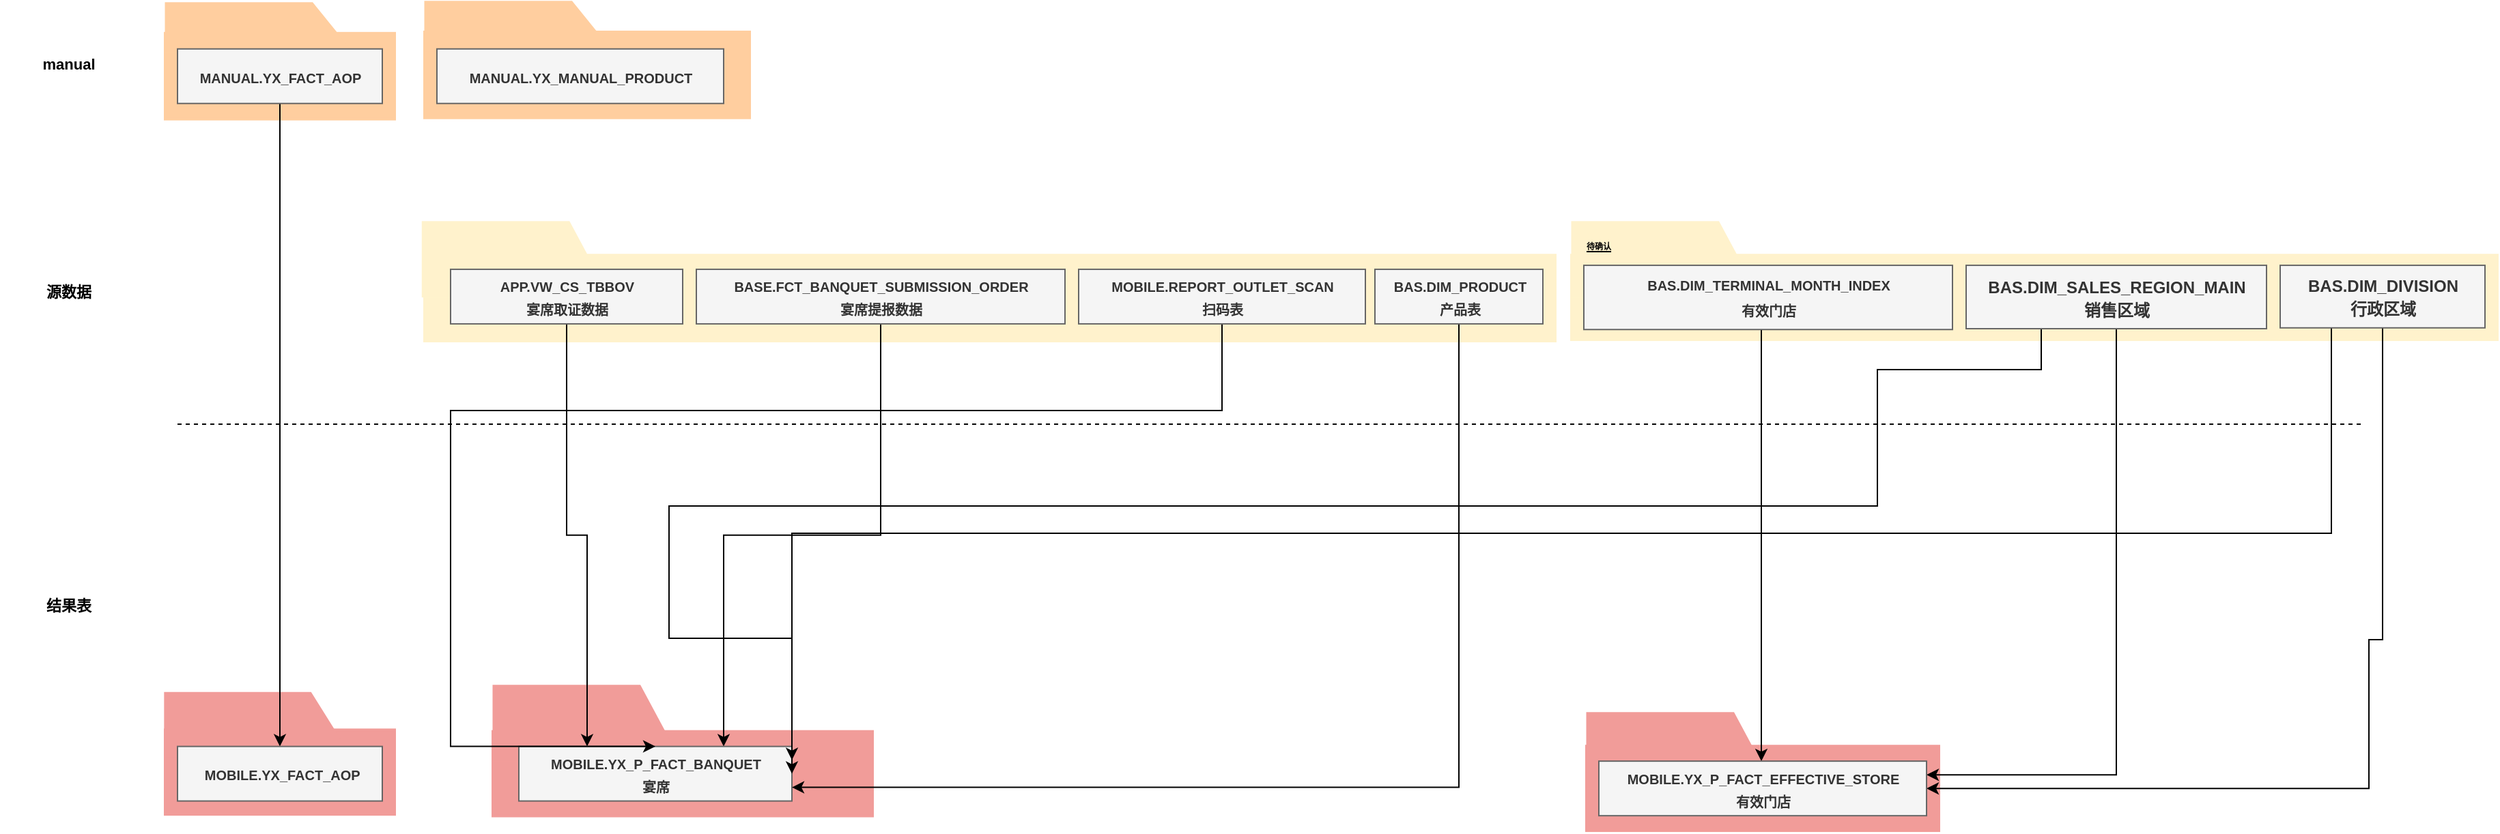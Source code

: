 <mxfile version="20.2.7" type="github">
  <diagram id="CyCotAOFs8CiSxoiARDL" name="第 1 页">
    <mxGraphModel dx="1849" dy="1605" grid="1" gridSize="10" guides="1" tooltips="1" connect="1" arrows="1" fold="1" page="1" pageScale="1" pageWidth="827" pageHeight="1169" math="0" shadow="0">
      <root>
        <mxCell id="0" />
        <mxCell id="1" parent="0" />
        <mxCell id="F4v2m7QhixWUKQoDDuh9-5" value="" style="shape=ext;double=1;rounded=0;whiteSpace=wrap;html=1;shadow=0;sketch=0;fillColor=#F19C99;strokeColor=none;" vertex="1" parent="1">
          <mxGeometry x="30" y="423.17" width="170" height="63.91" as="geometry" />
        </mxCell>
        <mxCell id="F4v2m7QhixWUKQoDDuh9-6" value="" style="shape=manualInput;whiteSpace=wrap;html=1;rounded=0;shadow=0;sketch=0;rotation=90;fillColor=#F19C99;strokeColor=none;" vertex="1" parent="1">
          <mxGeometry x="75.06" y="351.45" width="47.88" height="137.68" as="geometry" />
        </mxCell>
        <mxCell id="hh0cbMtGUYLOpiCmS87g-9" value="" style="shape=ext;double=1;rounded=0;whiteSpace=wrap;html=1;shadow=0;sketch=0;fillColor=#F19C99;strokeColor=none;" parent="1" vertex="1">
          <mxGeometry x="270" y="424.34" width="280" height="63.91" as="geometry" />
        </mxCell>
        <mxCell id="hh0cbMtGUYLOpiCmS87g-10" value="" style="shape=manualInput;whiteSpace=wrap;html=1;rounded=0;shadow=0;sketch=0;rotation=90;fillColor=#F19C99;strokeColor=none;" parent="1" vertex="1">
          <mxGeometry x="311.88" y="350" width="56" height="138.25" as="geometry" />
        </mxCell>
        <mxCell id="hh0cbMtGUYLOpiCmS87g-22" value="" style="shape=ext;double=1;rounded=0;whiteSpace=wrap;html=1;shadow=0;sketch=0;fillColor=#F19C99;strokeColor=none;" parent="1" vertex="1">
          <mxGeometry x="1071" y="435.12" width="260" height="63.91" as="geometry" />
        </mxCell>
        <mxCell id="hh0cbMtGUYLOpiCmS87g-23" value="" style="shape=manualInput;whiteSpace=wrap;html=1;rounded=0;shadow=0;sketch=0;rotation=90;fillColor=#F19C99;strokeColor=none;" parent="1" vertex="1">
          <mxGeometry x="1112.88" y="370" width="56" height="138.25" as="geometry" />
        </mxCell>
        <mxCell id="hh0cbMtGUYLOpiCmS87g-1" value="" style="shape=ext;double=1;rounded=0;whiteSpace=wrap;html=1;shadow=0;sketch=0;fillColor=#fff2cc;strokeColor=none;" parent="1" vertex="1">
          <mxGeometry x="220" y="75.12" width="830" height="64.88" as="geometry" />
        </mxCell>
        <mxCell id="hh0cbMtGUYLOpiCmS87g-4" value="" style="shape=manualInput;whiteSpace=wrap;html=1;rounded=0;shadow=0;sketch=0;rotation=90;fillColor=#fff2cc;strokeColor=none;" parent="1" vertex="1">
          <mxGeometry x="260" y="10" width="56" height="138.25" as="geometry" />
        </mxCell>
        <mxCell id="hh0cbMtGUYLOpiCmS87g-42" style="edgeStyle=orthogonalEdgeStyle;rounded=0;orthogonalLoop=1;jettySize=auto;html=1;exitX=0.5;exitY=1;exitDx=0;exitDy=0;entryX=0.25;entryY=0;entryDx=0;entryDy=0;fontSize=6;" parent="1" source="hh0cbMtGUYLOpiCmS87g-5" target="hh0cbMtGUYLOpiCmS87g-11" edge="1">
          <mxGeometry relative="1" as="geometry" />
        </mxCell>
        <mxCell id="hh0cbMtGUYLOpiCmS87g-5" value="&lt;font style=&quot;font-size: 10px;&quot;&gt;APP.VW_CS_TBBOV&lt;br&gt;宴席取证数据&lt;/font&gt;" style="text;strokeColor=#666666;fillColor=#f5f5f5;html=1;fontSize=14;fontStyle=1;verticalAlign=middle;align=center;rounded=0;shadow=0;sketch=0;arcSize=12;strokeWidth=1;fontColor=#333333;" parent="1" vertex="1">
          <mxGeometry x="240" y="86.46" width="170" height="40" as="geometry" />
        </mxCell>
        <mxCell id="hh0cbMtGUYLOpiCmS87g-33" style="edgeStyle=orthogonalEdgeStyle;rounded=0;orthogonalLoop=1;jettySize=auto;html=1;exitX=0.5;exitY=1;exitDx=0;exitDy=0;entryX=0.75;entryY=0;entryDx=0;entryDy=0;fontSize=6;" parent="1" source="hh0cbMtGUYLOpiCmS87g-8" target="hh0cbMtGUYLOpiCmS87g-11" edge="1">
          <mxGeometry relative="1" as="geometry" />
        </mxCell>
        <mxCell id="hh0cbMtGUYLOpiCmS87g-8" value="&lt;font style=&quot;font-size: 10px;&quot;&gt;BASE.FCT_BANQUET_SUBMISSION_ORDER&lt;br&gt;宴席提报数据&lt;/font&gt;" style="text;strokeColor=#666666;fillColor=#f5f5f5;html=1;fontSize=14;fontStyle=1;verticalAlign=middle;align=center;rounded=0;shadow=0;sketch=0;arcSize=12;strokeWidth=1;fontColor=#333333;" parent="1" vertex="1">
          <mxGeometry x="420" y="86.46" width="270" height="40" as="geometry" />
        </mxCell>
        <mxCell id="hh0cbMtGUYLOpiCmS87g-11" value="&lt;font style=&quot;font-size: 10px;&quot;&gt;MOBILE.YX_P_FACT_BANQUET&lt;br&gt;宴席&lt;/font&gt;" style="text;strokeColor=#666666;fillColor=#f5f5f5;html=1;fontSize=14;fontStyle=1;verticalAlign=middle;align=center;rounded=0;shadow=0;sketch=0;arcSize=12;strokeWidth=1;fontColor=#333333;" parent="1" vertex="1">
          <mxGeometry x="290" y="436.3" width="200" height="40" as="geometry" />
        </mxCell>
        <mxCell id="hh0cbMtGUYLOpiCmS87g-15" value="" style="shape=ext;double=1;rounded=0;whiteSpace=wrap;html=1;shadow=0;sketch=0;fillColor=#fff2cc;strokeColor=none;" parent="1" vertex="1">
          <mxGeometry x="1060" y="75.12" width="680" height="63.91" as="geometry" />
        </mxCell>
        <mxCell id="hh0cbMtGUYLOpiCmS87g-16" value="" style="shape=manualInput;whiteSpace=wrap;html=1;rounded=0;shadow=0;sketch=0;rotation=90;fillColor=#fff2cc;strokeColor=none;" parent="1" vertex="1">
          <mxGeometry x="1101.88" y="10" width="56" height="138.25" as="geometry" />
        </mxCell>
        <mxCell id="hh0cbMtGUYLOpiCmS87g-26" style="edgeStyle=orthogonalEdgeStyle;rounded=0;orthogonalLoop=1;jettySize=auto;html=1;fontSize=12;" parent="1" source="hh0cbMtGUYLOpiCmS87g-17" target="hh0cbMtGUYLOpiCmS87g-24" edge="1">
          <mxGeometry relative="1" as="geometry">
            <Array as="points">
              <mxPoint x="1200" y="290" />
              <mxPoint x="1200" y="290" />
            </Array>
          </mxGeometry>
        </mxCell>
        <mxCell id="hh0cbMtGUYLOpiCmS87g-17" value="&lt;font style=&quot;font-size: 10px;&quot;&gt;&lt;br&gt;&lt;table width=&quot;69&quot; cellspacing=&quot;0&quot; cellpadding=&quot;0&quot; border=&quot;0&quot;&gt;&lt;tbody&gt;&lt;tr style=&quot;height:14.0pt&quot; height=&quot;19&quot;&gt;  &lt;td style=&quot;height:14.0pt;width:52pt&quot; width=&quot;69&quot; height=&quot;19&quot;&gt;BAS.DIM_TERMINAL_MONTH_INDEX&lt;/td&gt;&lt;/tr&gt;&lt;/tbody&gt;&lt;/table&gt;有效门店&lt;br&gt;&lt;br&gt;&lt;/font&gt;" style="text;strokeColor=#666666;fillColor=#f5f5f5;html=1;fontSize=14;fontStyle=1;verticalAlign=middle;align=center;rounded=0;shadow=0;sketch=0;arcSize=12;strokeWidth=1;fontColor=#333333;" parent="1" vertex="1">
          <mxGeometry x="1070" y="83.54" width="270" height="47.08" as="geometry" />
        </mxCell>
        <mxCell id="hh0cbMtGUYLOpiCmS87g-46" style="edgeStyle=orthogonalEdgeStyle;rounded=0;orthogonalLoop=1;jettySize=auto;html=1;exitX=0.25;exitY=1;exitDx=0;exitDy=0;entryX=1;entryY=0.25;entryDx=0;entryDy=0;fontSize=6;" parent="1" source="hh0cbMtGUYLOpiCmS87g-18" target="hh0cbMtGUYLOpiCmS87g-11" edge="1">
          <mxGeometry relative="1" as="geometry">
            <Array as="points">
              <mxPoint x="1405" y="160" />
              <mxPoint x="1285" y="160" />
              <mxPoint x="1285" y="260" />
              <mxPoint x="400" y="260" />
              <mxPoint x="400" y="357" />
            </Array>
          </mxGeometry>
        </mxCell>
        <mxCell id="hh0cbMtGUYLOpiCmS87g-50" style="edgeStyle=orthogonalEdgeStyle;rounded=0;orthogonalLoop=1;jettySize=auto;html=1;exitX=0.5;exitY=1;exitDx=0;exitDy=0;entryX=1;entryY=0.25;entryDx=0;entryDy=0;fontSize=6;" parent="1" source="hh0cbMtGUYLOpiCmS87g-18" target="hh0cbMtGUYLOpiCmS87g-24" edge="1">
          <mxGeometry relative="1" as="geometry" />
        </mxCell>
        <mxCell id="hh0cbMtGUYLOpiCmS87g-18" value="&lt;font style=&quot;&quot;&gt;&lt;font style=&quot;font-size: 12px;&quot;&gt;BAS.DIM_SALES_REGION_MAIN&lt;br&gt;销售区域&lt;/font&gt;&lt;br&gt;&lt;/font&gt;" style="text;strokeColor=#666666;fillColor=#f5f5f5;html=1;fontSize=14;fontStyle=1;verticalAlign=middle;align=center;rounded=0;shadow=0;sketch=0;arcSize=12;strokeWidth=1;fontColor=#333333;" parent="1" vertex="1">
          <mxGeometry x="1350" y="83.54" width="220" height="46.46" as="geometry" />
        </mxCell>
        <mxCell id="hh0cbMtGUYLOpiCmS87g-28" style="edgeStyle=orthogonalEdgeStyle;rounded=0;orthogonalLoop=1;jettySize=auto;html=1;exitX=0.5;exitY=1;exitDx=0;exitDy=0;entryX=1;entryY=0.5;entryDx=0;entryDy=0;fontSize=12;" parent="1" source="hh0cbMtGUYLOpiCmS87g-21" target="hh0cbMtGUYLOpiCmS87g-24" edge="1">
          <mxGeometry relative="1" as="geometry">
            <Array as="points">
              <mxPoint x="1645" y="358" />
            </Array>
          </mxGeometry>
        </mxCell>
        <mxCell id="hh0cbMtGUYLOpiCmS87g-49" style="edgeStyle=orthogonalEdgeStyle;rounded=0;orthogonalLoop=1;jettySize=auto;html=1;exitX=0.25;exitY=1;exitDx=0;exitDy=0;entryX=1;entryY=0.5;entryDx=0;entryDy=0;fontSize=6;" parent="1" source="hh0cbMtGUYLOpiCmS87g-21" target="hh0cbMtGUYLOpiCmS87g-11" edge="1">
          <mxGeometry relative="1" as="geometry">
            <Array as="points">
              <mxPoint x="1618" y="280" />
              <mxPoint x="490" y="280" />
              <mxPoint x="490" y="367" />
            </Array>
          </mxGeometry>
        </mxCell>
        <mxCell id="hh0cbMtGUYLOpiCmS87g-21" value="&lt;font style=&quot;font-size: 12px;&quot;&gt;BAS.DIM_DIVISION&lt;br&gt;行政区域&lt;br&gt;&lt;/font&gt;" style="text;strokeColor=#666666;fillColor=#f5f5f5;html=1;fontSize=14;fontStyle=1;verticalAlign=middle;align=center;rounded=0;shadow=0;sketch=0;arcSize=12;strokeWidth=1;fontColor=#333333;" parent="1" vertex="1">
          <mxGeometry x="1580" y="83.54" width="150" height="45.84" as="geometry" />
        </mxCell>
        <mxCell id="hh0cbMtGUYLOpiCmS87g-24" value="&lt;font style=&quot;font-size: 10px;&quot;&gt;MOBILE.YX_P_FACT_EFFECTIVE_STORE&lt;br&gt;有效门店&lt;br&gt;&lt;/font&gt;" style="text;strokeColor=#666666;fillColor=#f5f5f5;html=1;fontSize=14;fontStyle=1;verticalAlign=middle;align=center;rounded=0;shadow=0;sketch=0;arcSize=12;strokeWidth=1;fontColor=#333333;" parent="1" vertex="1">
          <mxGeometry x="1081" y="447.08" width="240" height="40" as="geometry" />
        </mxCell>
        <mxCell id="hh0cbMtGUYLOpiCmS87g-31" value="&lt;font style=&quot;font-size: 6px;&quot;&gt;&lt;u style=&quot;&quot;&gt;待确认&lt;/u&gt;&lt;/font&gt;" style="text;strokeColor=none;fillColor=none;html=1;fontSize=24;fontStyle=1;verticalAlign=middle;align=left;" parent="1" vertex="1">
          <mxGeometry x="1070" y="43.54" width="100" height="40" as="geometry" />
        </mxCell>
        <mxCell id="hh0cbMtGUYLOpiCmS87g-41" value="" style="endArrow=none;dashed=1;html=1;rounded=0;fontSize=6;" parent="1" edge="1">
          <mxGeometry width="50" height="50" relative="1" as="geometry">
            <mxPoint x="40" y="200" as="sourcePoint" />
            <mxPoint x="1640" y="200" as="targetPoint" />
            <Array as="points" />
          </mxGeometry>
        </mxCell>
        <mxCell id="hh0cbMtGUYLOpiCmS87g-45" style="edgeStyle=orthogonalEdgeStyle;rounded=0;orthogonalLoop=1;jettySize=auto;html=1;exitX=0.5;exitY=1;exitDx=0;exitDy=0;entryX=0.5;entryY=0;entryDx=0;entryDy=0;fontSize=6;" parent="1" source="hh0cbMtGUYLOpiCmS87g-44" target="hh0cbMtGUYLOpiCmS87g-11" edge="1">
          <mxGeometry relative="1" as="geometry">
            <Array as="points">
              <mxPoint x="805" y="190" />
              <mxPoint x="240" y="190" />
            </Array>
          </mxGeometry>
        </mxCell>
        <mxCell id="hh0cbMtGUYLOpiCmS87g-44" value="&lt;font style=&quot;font-size: 10px;&quot;&gt;MOBILE.REPORT_OUTLET_SCAN&lt;br&gt;扫码表&lt;br&gt;&lt;/font&gt;" style="text;strokeColor=#666666;fillColor=#f5f5f5;html=1;fontSize=14;fontStyle=1;verticalAlign=middle;align=center;rounded=0;shadow=0;sketch=0;arcSize=12;strokeWidth=1;fontColor=#333333;" parent="1" vertex="1">
          <mxGeometry x="700" y="86.46" width="210" height="40" as="geometry" />
        </mxCell>
        <mxCell id="hh0cbMtGUYLOpiCmS87g-55" style="edgeStyle=orthogonalEdgeStyle;rounded=0;orthogonalLoop=1;jettySize=auto;html=1;exitX=0.5;exitY=1;exitDx=0;exitDy=0;entryX=1;entryY=0.75;entryDx=0;entryDy=0;fontSize=10;" parent="1" source="hh0cbMtGUYLOpiCmS87g-53" target="hh0cbMtGUYLOpiCmS87g-11" edge="1">
          <mxGeometry relative="1" as="geometry" />
        </mxCell>
        <mxCell id="hh0cbMtGUYLOpiCmS87g-53" value="&lt;font style=&quot;font-size: 10px;&quot;&gt;BAS.DIM_PRODUCT&lt;br&gt;产品表&lt;br&gt;&lt;/font&gt;" style="text;strokeColor=#666666;fillColor=#f5f5f5;html=1;fontSize=14;fontStyle=1;verticalAlign=middle;align=center;rounded=0;shadow=0;sketch=0;arcSize=12;strokeWidth=1;fontColor=#333333;" parent="1" vertex="1">
          <mxGeometry x="917" y="86.46" width="123" height="40" as="geometry" />
        </mxCell>
        <mxCell id="hh0cbMtGUYLOpiCmS87g-56" value="&lt;font style=&quot;font-size: 11px;&quot;&gt;源数据&lt;/font&gt;" style="text;strokeColor=none;fillColor=none;html=1;fontSize=24;fontStyle=1;verticalAlign=middle;align=center;" parent="1" vertex="1">
          <mxGeometry x="-90" y="79.38" width="100" height="40" as="geometry" />
        </mxCell>
        <mxCell id="hh0cbMtGUYLOpiCmS87g-57" value="&lt;font style=&quot;font-size: 11px;&quot;&gt;结果表&lt;/font&gt;" style="text;strokeColor=none;fillColor=none;html=1;fontSize=24;fontStyle=1;verticalAlign=middle;align=center;" parent="1" vertex="1">
          <mxGeometry x="-90" y="309.13" width="100" height="40" as="geometry" />
        </mxCell>
        <mxCell id="F4v2m7QhixWUKQoDDuh9-1" value="" style="shape=ext;double=1;rounded=0;whiteSpace=wrap;html=1;shadow=0;sketch=0;fillColor=#FFCE9F;strokeColor=none;" vertex="1" parent="1">
          <mxGeometry x="30" y="-87.58" width="170" height="64.88" as="geometry" />
        </mxCell>
        <mxCell id="F4v2m7QhixWUKQoDDuh9-2" value="" style="shape=manualInput;whiteSpace=wrap;html=1;rounded=0;shadow=0;sketch=0;rotation=90;fillColor=#FFCE9F;strokeColor=none;" vertex="1" parent="1">
          <mxGeometry x="81.36" y="-160" width="37.03" height="138.25" as="geometry" />
        </mxCell>
        <mxCell id="F4v2m7QhixWUKQoDDuh9-13" style="edgeStyle=orthogonalEdgeStyle;rounded=0;orthogonalLoop=1;jettySize=auto;html=1;exitX=0.5;exitY=1;exitDx=0;exitDy=0;entryX=0.5;entryY=0;entryDx=0;entryDy=0;" edge="1" parent="1" source="F4v2m7QhixWUKQoDDuh9-3" target="F4v2m7QhixWUKQoDDuh9-7">
          <mxGeometry relative="1" as="geometry" />
        </mxCell>
        <mxCell id="F4v2m7QhixWUKQoDDuh9-3" value="&lt;font style=&quot;font-size: 10px;&quot;&gt;MANUAL.YX_FACT_AOP&lt;br&gt;&lt;/font&gt;" style="text;strokeColor=#666666;fillColor=#f5f5f5;html=1;fontSize=14;fontStyle=1;verticalAlign=middle;align=center;rounded=0;shadow=0;sketch=0;arcSize=12;strokeWidth=1;fontColor=#333333;" vertex="1" parent="1">
          <mxGeometry x="40" y="-75.14" width="150" height="40" as="geometry" />
        </mxCell>
        <mxCell id="F4v2m7QhixWUKQoDDuh9-7" value="&lt;font style=&quot;font-size: 10px;&quot;&gt;&amp;nbsp;MOBILE.YX_FACT_AOP&lt;br&gt;&lt;/font&gt;" style="text;strokeColor=#666666;fillColor=#f5f5f5;html=1;fontSize=14;fontStyle=1;verticalAlign=middle;align=center;rounded=0;shadow=0;sketch=0;arcSize=12;strokeWidth=1;fontColor=#333333;" vertex="1" parent="1">
          <mxGeometry x="40" y="436.3" width="150" height="40" as="geometry" />
        </mxCell>
        <mxCell id="F4v2m7QhixWUKQoDDuh9-8" value="" style="shape=ext;double=1;rounded=0;whiteSpace=wrap;html=1;shadow=0;sketch=0;fillColor=#FFCE9F;strokeColor=none;" vertex="1" parent="1">
          <mxGeometry x="220" y="-88.53" width="240" height="64.88" as="geometry" />
        </mxCell>
        <mxCell id="F4v2m7QhixWUKQoDDuh9-9" value="" style="shape=manualInput;whiteSpace=wrap;html=1;rounded=0;shadow=0;sketch=0;rotation=90;fillColor=#FFCE9F;strokeColor=none;" vertex="1" parent="1">
          <mxGeometry x="271.36" y="-160.95" width="37.03" height="138.25" as="geometry" />
        </mxCell>
        <mxCell id="F4v2m7QhixWUKQoDDuh9-10" value="&lt;font style=&quot;font-size: 10px;&quot;&gt;MANUAL.YX_MANUAL_PRODUCT&lt;br&gt;&lt;/font&gt;" style="text;strokeColor=#666666;fillColor=#f5f5f5;html=1;fontSize=14;fontStyle=1;verticalAlign=middle;align=center;rounded=0;shadow=0;sketch=0;arcSize=12;strokeWidth=1;fontColor=#333333;" vertex="1" parent="1">
          <mxGeometry x="230" y="-75.14" width="210" height="40" as="geometry" />
        </mxCell>
        <mxCell id="F4v2m7QhixWUKQoDDuh9-11" value="&lt;font style=&quot;font-size: 11px;&quot;&gt;manual&lt;/font&gt;" style="text;strokeColor=none;fillColor=none;html=1;fontSize=24;fontStyle=1;verticalAlign=middle;align=center;" vertex="1" parent="1">
          <mxGeometry x="-90" y="-87.58" width="100" height="40" as="geometry" />
        </mxCell>
      </root>
    </mxGraphModel>
  </diagram>
</mxfile>
